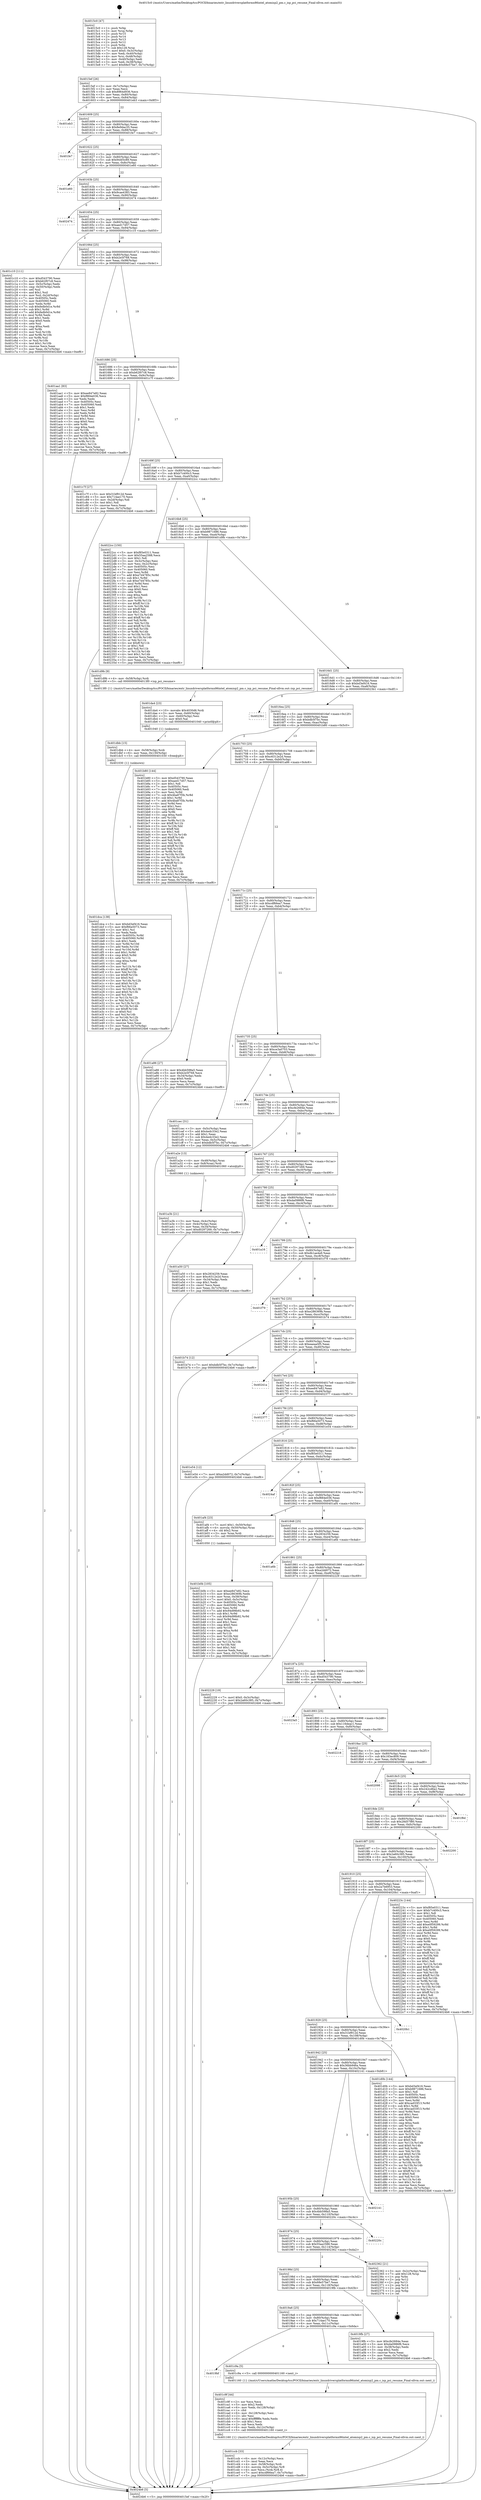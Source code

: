 digraph "0x4015c0" {
  label = "0x4015c0 (/mnt/c/Users/mathe/Desktop/tcc/POCII/binaries/extr_linuxdriversplatformx86intel_atomisp2_pm.c_isp_pci_resume_Final-ollvm.out::main(0))"
  labelloc = "t"
  node[shape=record]

  Entry [label="",width=0.3,height=0.3,shape=circle,fillcolor=black,style=filled]
  "0x4015ef" [label="{
     0x4015ef [26]\l
     | [instrs]\l
     &nbsp;&nbsp;0x4015ef \<+3\>: mov -0x7c(%rbp),%eax\l
     &nbsp;&nbsp;0x4015f2 \<+2\>: mov %eax,%ecx\l
     &nbsp;&nbsp;0x4015f4 \<+6\>: sub $0x8964d936,%ecx\l
     &nbsp;&nbsp;0x4015fa \<+3\>: mov %eax,-0x80(%rbp)\l
     &nbsp;&nbsp;0x4015fd \<+6\>: mov %ecx,-0x84(%rbp)\l
     &nbsp;&nbsp;0x401603 \<+6\>: je 0000000000401eb3 \<main+0x8f3\>\l
  }"]
  "0x401eb3" [label="{
     0x401eb3\l
  }", style=dashed]
  "0x401609" [label="{
     0x401609 [25]\l
     | [instrs]\l
     &nbsp;&nbsp;0x401609 \<+5\>: jmp 000000000040160e \<main+0x4e\>\l
     &nbsp;&nbsp;0x40160e \<+3\>: mov -0x80(%rbp),%eax\l
     &nbsp;&nbsp;0x401611 \<+5\>: sub $0x8e9dac35,%eax\l
     &nbsp;&nbsp;0x401616 \<+6\>: mov %eax,-0x88(%rbp)\l
     &nbsp;&nbsp;0x40161c \<+6\>: je 0000000000401fe7 \<main+0xa27\>\l
  }"]
  Exit [label="",width=0.3,height=0.3,shape=circle,fillcolor=black,style=filled,peripheries=2]
  "0x401fe7" [label="{
     0x401fe7\l
  }", style=dashed]
  "0x401622" [label="{
     0x401622 [25]\l
     | [instrs]\l
     &nbsp;&nbsp;0x401622 \<+5\>: jmp 0000000000401627 \<main+0x67\>\l
     &nbsp;&nbsp;0x401627 \<+3\>: mov -0x80(%rbp),%eax\l
     &nbsp;&nbsp;0x40162a \<+5\>: sub $0x944f3c89,%eax\l
     &nbsp;&nbsp;0x40162f \<+6\>: mov %eax,-0x8c(%rbp)\l
     &nbsp;&nbsp;0x401635 \<+6\>: je 0000000000401e60 \<main+0x8a0\>\l
  }"]
  "0x401dca" [label="{
     0x401dca [138]\l
     | [instrs]\l
     &nbsp;&nbsp;0x401dca \<+5\>: mov $0xbd3ef416,%eax\l
     &nbsp;&nbsp;0x401dcf \<+5\>: mov $0xf66a5073,%esi\l
     &nbsp;&nbsp;0x401dd4 \<+2\>: mov $0x1,%cl\l
     &nbsp;&nbsp;0x401dd6 \<+2\>: xor %edx,%edx\l
     &nbsp;&nbsp;0x401dd8 \<+8\>: mov 0x40505c,%r8d\l
     &nbsp;&nbsp;0x401de0 \<+8\>: mov 0x405060,%r9d\l
     &nbsp;&nbsp;0x401de8 \<+3\>: sub $0x1,%edx\l
     &nbsp;&nbsp;0x401deb \<+3\>: mov %r8d,%r10d\l
     &nbsp;&nbsp;0x401dee \<+3\>: add %edx,%r10d\l
     &nbsp;&nbsp;0x401df1 \<+4\>: imul %r10d,%r8d\l
     &nbsp;&nbsp;0x401df5 \<+4\>: and $0x1,%r8d\l
     &nbsp;&nbsp;0x401df9 \<+4\>: cmp $0x0,%r8d\l
     &nbsp;&nbsp;0x401dfd \<+4\>: sete %r11b\l
     &nbsp;&nbsp;0x401e01 \<+4\>: cmp $0xa,%r9d\l
     &nbsp;&nbsp;0x401e05 \<+3\>: setl %bl\l
     &nbsp;&nbsp;0x401e08 \<+3\>: mov %r11b,%r14b\l
     &nbsp;&nbsp;0x401e0b \<+4\>: xor $0xff,%r14b\l
     &nbsp;&nbsp;0x401e0f \<+3\>: mov %bl,%r15b\l
     &nbsp;&nbsp;0x401e12 \<+4\>: xor $0xff,%r15b\l
     &nbsp;&nbsp;0x401e16 \<+3\>: xor $0x0,%cl\l
     &nbsp;&nbsp;0x401e19 \<+3\>: mov %r14b,%r12b\l
     &nbsp;&nbsp;0x401e1c \<+4\>: and $0x0,%r12b\l
     &nbsp;&nbsp;0x401e20 \<+3\>: and %cl,%r11b\l
     &nbsp;&nbsp;0x401e23 \<+3\>: mov %r15b,%r13b\l
     &nbsp;&nbsp;0x401e26 \<+4\>: and $0x0,%r13b\l
     &nbsp;&nbsp;0x401e2a \<+2\>: and %cl,%bl\l
     &nbsp;&nbsp;0x401e2c \<+3\>: or %r11b,%r12b\l
     &nbsp;&nbsp;0x401e2f \<+3\>: or %bl,%r13b\l
     &nbsp;&nbsp;0x401e32 \<+3\>: xor %r13b,%r12b\l
     &nbsp;&nbsp;0x401e35 \<+3\>: or %r15b,%r14b\l
     &nbsp;&nbsp;0x401e38 \<+4\>: xor $0xff,%r14b\l
     &nbsp;&nbsp;0x401e3c \<+3\>: or $0x0,%cl\l
     &nbsp;&nbsp;0x401e3f \<+3\>: and %cl,%r14b\l
     &nbsp;&nbsp;0x401e42 \<+3\>: or %r14b,%r12b\l
     &nbsp;&nbsp;0x401e45 \<+4\>: test $0x1,%r12b\l
     &nbsp;&nbsp;0x401e49 \<+3\>: cmovne %esi,%eax\l
     &nbsp;&nbsp;0x401e4c \<+3\>: mov %eax,-0x7c(%rbp)\l
     &nbsp;&nbsp;0x401e4f \<+5\>: jmp 00000000004024b6 \<main+0xef6\>\l
  }"]
  "0x401e60" [label="{
     0x401e60\l
  }", style=dashed]
  "0x40163b" [label="{
     0x40163b [25]\l
     | [instrs]\l
     &nbsp;&nbsp;0x40163b \<+5\>: jmp 0000000000401640 \<main+0x80\>\l
     &nbsp;&nbsp;0x401640 \<+3\>: mov -0x80(%rbp),%eax\l
     &nbsp;&nbsp;0x401643 \<+5\>: sub $0x9cae4383,%eax\l
     &nbsp;&nbsp;0x401648 \<+6\>: mov %eax,-0x90(%rbp)\l
     &nbsp;&nbsp;0x40164e \<+6\>: je 0000000000402474 \<main+0xeb4\>\l
  }"]
  "0x401dbb" [label="{
     0x401dbb [15]\l
     | [instrs]\l
     &nbsp;&nbsp;0x401dbb \<+4\>: mov -0x58(%rbp),%rdi\l
     &nbsp;&nbsp;0x401dbf \<+6\>: mov %eax,-0x130(%rbp)\l
     &nbsp;&nbsp;0x401dc5 \<+5\>: call 0000000000401030 \<free@plt\>\l
     | [calls]\l
     &nbsp;&nbsp;0x401030 \{1\} (unknown)\l
  }"]
  "0x402474" [label="{
     0x402474\l
  }", style=dashed]
  "0x401654" [label="{
     0x401654 [25]\l
     | [instrs]\l
     &nbsp;&nbsp;0x401654 \<+5\>: jmp 0000000000401659 \<main+0x99\>\l
     &nbsp;&nbsp;0x401659 \<+3\>: mov -0x80(%rbp),%eax\l
     &nbsp;&nbsp;0x40165c \<+5\>: sub $0xaed17d57,%eax\l
     &nbsp;&nbsp;0x401661 \<+6\>: mov %eax,-0x94(%rbp)\l
     &nbsp;&nbsp;0x401667 \<+6\>: je 0000000000401c10 \<main+0x650\>\l
  }"]
  "0x401da4" [label="{
     0x401da4 [23]\l
     | [instrs]\l
     &nbsp;&nbsp;0x401da4 \<+10\>: movabs $0x4030d6,%rdi\l
     &nbsp;&nbsp;0x401dae \<+3\>: mov %eax,-0x60(%rbp)\l
     &nbsp;&nbsp;0x401db1 \<+3\>: mov -0x60(%rbp),%esi\l
     &nbsp;&nbsp;0x401db4 \<+2\>: mov $0x0,%al\l
     &nbsp;&nbsp;0x401db6 \<+5\>: call 0000000000401040 \<printf@plt\>\l
     | [calls]\l
     &nbsp;&nbsp;0x401040 \{1\} (unknown)\l
  }"]
  "0x401c10" [label="{
     0x401c10 [111]\l
     | [instrs]\l
     &nbsp;&nbsp;0x401c10 \<+5\>: mov $0xd543790,%eax\l
     &nbsp;&nbsp;0x401c15 \<+5\>: mov $0xb62f07c8,%ecx\l
     &nbsp;&nbsp;0x401c1a \<+3\>: mov -0x5c(%rbp),%edx\l
     &nbsp;&nbsp;0x401c1d \<+3\>: cmp -0x50(%rbp),%edx\l
     &nbsp;&nbsp;0x401c20 \<+4\>: setl %sil\l
     &nbsp;&nbsp;0x401c24 \<+4\>: and $0x1,%sil\l
     &nbsp;&nbsp;0x401c28 \<+4\>: mov %sil,-0x2d(%rbp)\l
     &nbsp;&nbsp;0x401c2c \<+7\>: mov 0x40505c,%edx\l
     &nbsp;&nbsp;0x401c33 \<+7\>: mov 0x405060,%edi\l
     &nbsp;&nbsp;0x401c3a \<+3\>: mov %edx,%r8d\l
     &nbsp;&nbsp;0x401c3d \<+7\>: sub $0xfedb0d1e,%r8d\l
     &nbsp;&nbsp;0x401c44 \<+4\>: sub $0x1,%r8d\l
     &nbsp;&nbsp;0x401c48 \<+7\>: add $0xfedb0d1e,%r8d\l
     &nbsp;&nbsp;0x401c4f \<+4\>: imul %r8d,%edx\l
     &nbsp;&nbsp;0x401c53 \<+3\>: and $0x1,%edx\l
     &nbsp;&nbsp;0x401c56 \<+3\>: cmp $0x0,%edx\l
     &nbsp;&nbsp;0x401c59 \<+4\>: sete %sil\l
     &nbsp;&nbsp;0x401c5d \<+3\>: cmp $0xa,%edi\l
     &nbsp;&nbsp;0x401c60 \<+4\>: setl %r9b\l
     &nbsp;&nbsp;0x401c64 \<+3\>: mov %sil,%r10b\l
     &nbsp;&nbsp;0x401c67 \<+3\>: and %r9b,%r10b\l
     &nbsp;&nbsp;0x401c6a \<+3\>: xor %r9b,%sil\l
     &nbsp;&nbsp;0x401c6d \<+3\>: or %sil,%r10b\l
     &nbsp;&nbsp;0x401c70 \<+4\>: test $0x1,%r10b\l
     &nbsp;&nbsp;0x401c74 \<+3\>: cmovne %ecx,%eax\l
     &nbsp;&nbsp;0x401c77 \<+3\>: mov %eax,-0x7c(%rbp)\l
     &nbsp;&nbsp;0x401c7a \<+5\>: jmp 00000000004024b6 \<main+0xef6\>\l
  }"]
  "0x40166d" [label="{
     0x40166d [25]\l
     | [instrs]\l
     &nbsp;&nbsp;0x40166d \<+5\>: jmp 0000000000401672 \<main+0xb2\>\l
     &nbsp;&nbsp;0x401672 \<+3\>: mov -0x80(%rbp),%eax\l
     &nbsp;&nbsp;0x401675 \<+5\>: sub $0xb2e5f768,%eax\l
     &nbsp;&nbsp;0x40167a \<+6\>: mov %eax,-0x98(%rbp)\l
     &nbsp;&nbsp;0x401680 \<+6\>: je 0000000000401aa1 \<main+0x4e1\>\l
  }"]
  "0x401ccb" [label="{
     0x401ccb [33]\l
     | [instrs]\l
     &nbsp;&nbsp;0x401ccb \<+6\>: mov -0x12c(%rbp),%ecx\l
     &nbsp;&nbsp;0x401cd1 \<+3\>: imul %eax,%ecx\l
     &nbsp;&nbsp;0x401cd4 \<+4\>: mov -0x58(%rbp),%rdi\l
     &nbsp;&nbsp;0x401cd8 \<+4\>: movslq -0x5c(%rbp),%r8\l
     &nbsp;&nbsp;0x401cdc \<+4\>: mov %ecx,(%rdi,%r8,4)\l
     &nbsp;&nbsp;0x401ce0 \<+7\>: movl $0xcdf66ea7,-0x7c(%rbp)\l
     &nbsp;&nbsp;0x401ce7 \<+5\>: jmp 00000000004024b6 \<main+0xef6\>\l
  }"]
  "0x401aa1" [label="{
     0x401aa1 [83]\l
     | [instrs]\l
     &nbsp;&nbsp;0x401aa1 \<+5\>: mov $0xee847e82,%eax\l
     &nbsp;&nbsp;0x401aa6 \<+5\>: mov $0xf884e036,%ecx\l
     &nbsp;&nbsp;0x401aab \<+2\>: xor %edx,%edx\l
     &nbsp;&nbsp;0x401aad \<+7\>: mov 0x40505c,%esi\l
     &nbsp;&nbsp;0x401ab4 \<+7\>: mov 0x405060,%edi\l
     &nbsp;&nbsp;0x401abb \<+3\>: sub $0x1,%edx\l
     &nbsp;&nbsp;0x401abe \<+3\>: mov %esi,%r8d\l
     &nbsp;&nbsp;0x401ac1 \<+3\>: add %edx,%r8d\l
     &nbsp;&nbsp;0x401ac4 \<+4\>: imul %r8d,%esi\l
     &nbsp;&nbsp;0x401ac8 \<+3\>: and $0x1,%esi\l
     &nbsp;&nbsp;0x401acb \<+3\>: cmp $0x0,%esi\l
     &nbsp;&nbsp;0x401ace \<+4\>: sete %r9b\l
     &nbsp;&nbsp;0x401ad2 \<+3\>: cmp $0xa,%edi\l
     &nbsp;&nbsp;0x401ad5 \<+4\>: setl %r10b\l
     &nbsp;&nbsp;0x401ad9 \<+3\>: mov %r9b,%r11b\l
     &nbsp;&nbsp;0x401adc \<+3\>: and %r10b,%r11b\l
     &nbsp;&nbsp;0x401adf \<+3\>: xor %r10b,%r9b\l
     &nbsp;&nbsp;0x401ae2 \<+3\>: or %r9b,%r11b\l
     &nbsp;&nbsp;0x401ae5 \<+4\>: test $0x1,%r11b\l
     &nbsp;&nbsp;0x401ae9 \<+3\>: cmovne %ecx,%eax\l
     &nbsp;&nbsp;0x401aec \<+3\>: mov %eax,-0x7c(%rbp)\l
     &nbsp;&nbsp;0x401aef \<+5\>: jmp 00000000004024b6 \<main+0xef6\>\l
  }"]
  "0x401686" [label="{
     0x401686 [25]\l
     | [instrs]\l
     &nbsp;&nbsp;0x401686 \<+5\>: jmp 000000000040168b \<main+0xcb\>\l
     &nbsp;&nbsp;0x40168b \<+3\>: mov -0x80(%rbp),%eax\l
     &nbsp;&nbsp;0x40168e \<+5\>: sub $0xb62f07c8,%eax\l
     &nbsp;&nbsp;0x401693 \<+6\>: mov %eax,-0x9c(%rbp)\l
     &nbsp;&nbsp;0x401699 \<+6\>: je 0000000000401c7f \<main+0x6bf\>\l
  }"]
  "0x401c9f" [label="{
     0x401c9f [44]\l
     | [instrs]\l
     &nbsp;&nbsp;0x401c9f \<+2\>: xor %ecx,%ecx\l
     &nbsp;&nbsp;0x401ca1 \<+5\>: mov $0x2,%edx\l
     &nbsp;&nbsp;0x401ca6 \<+6\>: mov %edx,-0x128(%rbp)\l
     &nbsp;&nbsp;0x401cac \<+1\>: cltd\l
     &nbsp;&nbsp;0x401cad \<+6\>: mov -0x128(%rbp),%esi\l
     &nbsp;&nbsp;0x401cb3 \<+2\>: idiv %esi\l
     &nbsp;&nbsp;0x401cb5 \<+6\>: imul $0xfffffffe,%edx,%edx\l
     &nbsp;&nbsp;0x401cbb \<+3\>: sub $0x1,%ecx\l
     &nbsp;&nbsp;0x401cbe \<+2\>: sub %ecx,%edx\l
     &nbsp;&nbsp;0x401cc0 \<+6\>: mov %edx,-0x12c(%rbp)\l
     &nbsp;&nbsp;0x401cc6 \<+5\>: call 0000000000401160 \<next_i\>\l
     | [calls]\l
     &nbsp;&nbsp;0x401160 \{1\} (/mnt/c/Users/mathe/Desktop/tcc/POCII/binaries/extr_linuxdriversplatformx86intel_atomisp2_pm.c_isp_pci_resume_Final-ollvm.out::next_i)\l
  }"]
  "0x401c7f" [label="{
     0x401c7f [27]\l
     | [instrs]\l
     &nbsp;&nbsp;0x401c7f \<+5\>: mov $0x31bf912d,%eax\l
     &nbsp;&nbsp;0x401c84 \<+5\>: mov $0x714ae170,%ecx\l
     &nbsp;&nbsp;0x401c89 \<+3\>: mov -0x2d(%rbp),%dl\l
     &nbsp;&nbsp;0x401c8c \<+3\>: test $0x1,%dl\l
     &nbsp;&nbsp;0x401c8f \<+3\>: cmovne %ecx,%eax\l
     &nbsp;&nbsp;0x401c92 \<+3\>: mov %eax,-0x7c(%rbp)\l
     &nbsp;&nbsp;0x401c95 \<+5\>: jmp 00000000004024b6 \<main+0xef6\>\l
  }"]
  "0x40169f" [label="{
     0x40169f [25]\l
     | [instrs]\l
     &nbsp;&nbsp;0x40169f \<+5\>: jmp 00000000004016a4 \<main+0xe4\>\l
     &nbsp;&nbsp;0x4016a4 \<+3\>: mov -0x80(%rbp),%eax\l
     &nbsp;&nbsp;0x4016a7 \<+5\>: sub $0xb7c400c3,%eax\l
     &nbsp;&nbsp;0x4016ac \<+6\>: mov %eax,-0xa0(%rbp)\l
     &nbsp;&nbsp;0x4016b2 \<+6\>: je 00000000004022cc \<main+0xd0c\>\l
  }"]
  "0x4019bf" [label="{
     0x4019bf\l
  }", style=dashed]
  "0x4022cc" [label="{
     0x4022cc [150]\l
     | [instrs]\l
     &nbsp;&nbsp;0x4022cc \<+5\>: mov $0xf85e0311,%eax\l
     &nbsp;&nbsp;0x4022d1 \<+5\>: mov $0x55aa2588,%ecx\l
     &nbsp;&nbsp;0x4022d6 \<+2\>: mov $0x1,%dl\l
     &nbsp;&nbsp;0x4022d8 \<+3\>: mov -0x3c(%rbp),%esi\l
     &nbsp;&nbsp;0x4022db \<+3\>: mov %esi,-0x2c(%rbp)\l
     &nbsp;&nbsp;0x4022de \<+7\>: mov 0x40505c,%esi\l
     &nbsp;&nbsp;0x4022e5 \<+7\>: mov 0x405060,%edi\l
     &nbsp;&nbsp;0x4022ec \<+3\>: mov %esi,%r8d\l
     &nbsp;&nbsp;0x4022ef \<+7\>: add $0xe7d4785c,%r8d\l
     &nbsp;&nbsp;0x4022f6 \<+4\>: sub $0x1,%r8d\l
     &nbsp;&nbsp;0x4022fa \<+7\>: sub $0xe7d4785c,%r8d\l
     &nbsp;&nbsp;0x402301 \<+4\>: imul %r8d,%esi\l
     &nbsp;&nbsp;0x402305 \<+3\>: and $0x1,%esi\l
     &nbsp;&nbsp;0x402308 \<+3\>: cmp $0x0,%esi\l
     &nbsp;&nbsp;0x40230b \<+4\>: sete %r9b\l
     &nbsp;&nbsp;0x40230f \<+3\>: cmp $0xa,%edi\l
     &nbsp;&nbsp;0x402312 \<+4\>: setl %r10b\l
     &nbsp;&nbsp;0x402316 \<+3\>: mov %r9b,%r11b\l
     &nbsp;&nbsp;0x402319 \<+4\>: xor $0xff,%r11b\l
     &nbsp;&nbsp;0x40231d \<+3\>: mov %r10b,%bl\l
     &nbsp;&nbsp;0x402320 \<+3\>: xor $0xff,%bl\l
     &nbsp;&nbsp;0x402323 \<+3\>: xor $0x1,%dl\l
     &nbsp;&nbsp;0x402326 \<+3\>: mov %r11b,%r14b\l
     &nbsp;&nbsp;0x402329 \<+4\>: and $0xff,%r14b\l
     &nbsp;&nbsp;0x40232d \<+3\>: and %dl,%r9b\l
     &nbsp;&nbsp;0x402330 \<+3\>: mov %bl,%r15b\l
     &nbsp;&nbsp;0x402333 \<+4\>: and $0xff,%r15b\l
     &nbsp;&nbsp;0x402337 \<+3\>: and %dl,%r10b\l
     &nbsp;&nbsp;0x40233a \<+3\>: or %r9b,%r14b\l
     &nbsp;&nbsp;0x40233d \<+3\>: or %r10b,%r15b\l
     &nbsp;&nbsp;0x402340 \<+3\>: xor %r15b,%r14b\l
     &nbsp;&nbsp;0x402343 \<+3\>: or %bl,%r11b\l
     &nbsp;&nbsp;0x402346 \<+4\>: xor $0xff,%r11b\l
     &nbsp;&nbsp;0x40234a \<+3\>: or $0x1,%dl\l
     &nbsp;&nbsp;0x40234d \<+3\>: and %dl,%r11b\l
     &nbsp;&nbsp;0x402350 \<+3\>: or %r11b,%r14b\l
     &nbsp;&nbsp;0x402353 \<+4\>: test $0x1,%r14b\l
     &nbsp;&nbsp;0x402357 \<+3\>: cmovne %ecx,%eax\l
     &nbsp;&nbsp;0x40235a \<+3\>: mov %eax,-0x7c(%rbp)\l
     &nbsp;&nbsp;0x40235d \<+5\>: jmp 00000000004024b6 \<main+0xef6\>\l
  }"]
  "0x4016b8" [label="{
     0x4016b8 [25]\l
     | [instrs]\l
     &nbsp;&nbsp;0x4016b8 \<+5\>: jmp 00000000004016bd \<main+0xfd\>\l
     &nbsp;&nbsp;0x4016bd \<+3\>: mov -0x80(%rbp),%eax\l
     &nbsp;&nbsp;0x4016c0 \<+5\>: sub $0xb9871686,%eax\l
     &nbsp;&nbsp;0x4016c5 \<+6\>: mov %eax,-0xa4(%rbp)\l
     &nbsp;&nbsp;0x4016cb \<+6\>: je 0000000000401d9b \<main+0x7db\>\l
  }"]
  "0x401c9a" [label="{
     0x401c9a [5]\l
     | [instrs]\l
     &nbsp;&nbsp;0x401c9a \<+5\>: call 0000000000401160 \<next_i\>\l
     | [calls]\l
     &nbsp;&nbsp;0x401160 \{1\} (/mnt/c/Users/mathe/Desktop/tcc/POCII/binaries/extr_linuxdriversplatformx86intel_atomisp2_pm.c_isp_pci_resume_Final-ollvm.out::next_i)\l
  }"]
  "0x401d9b" [label="{
     0x401d9b [9]\l
     | [instrs]\l
     &nbsp;&nbsp;0x401d9b \<+4\>: mov -0x58(%rbp),%rdi\l
     &nbsp;&nbsp;0x401d9f \<+5\>: call 00000000004013f0 \<isp_pci_resume\>\l
     | [calls]\l
     &nbsp;&nbsp;0x4013f0 \{1\} (/mnt/c/Users/mathe/Desktop/tcc/POCII/binaries/extr_linuxdriversplatformx86intel_atomisp2_pm.c_isp_pci_resume_Final-ollvm.out::isp_pci_resume)\l
  }"]
  "0x4016d1" [label="{
     0x4016d1 [25]\l
     | [instrs]\l
     &nbsp;&nbsp;0x4016d1 \<+5\>: jmp 00000000004016d6 \<main+0x116\>\l
     &nbsp;&nbsp;0x4016d6 \<+3\>: mov -0x80(%rbp),%eax\l
     &nbsp;&nbsp;0x4016d9 \<+5\>: sub $0xbd3ef416,%eax\l
     &nbsp;&nbsp;0x4016de \<+6\>: mov %eax,-0xa8(%rbp)\l
     &nbsp;&nbsp;0x4016e4 \<+6\>: je 00000000004023b1 \<main+0xdf1\>\l
  }"]
  "0x401b0b" [label="{
     0x401b0b [105]\l
     | [instrs]\l
     &nbsp;&nbsp;0x401b0b \<+5\>: mov $0xee847e82,%ecx\l
     &nbsp;&nbsp;0x401b10 \<+5\>: mov $0xe286369b,%edx\l
     &nbsp;&nbsp;0x401b15 \<+4\>: mov %rax,-0x58(%rbp)\l
     &nbsp;&nbsp;0x401b19 \<+7\>: movl $0x0,-0x5c(%rbp)\l
     &nbsp;&nbsp;0x401b20 \<+7\>: mov 0x40505c,%esi\l
     &nbsp;&nbsp;0x401b27 \<+8\>: mov 0x405060,%r8d\l
     &nbsp;&nbsp;0x401b2f \<+3\>: mov %esi,%r9d\l
     &nbsp;&nbsp;0x401b32 \<+7\>: add $0x94d98b92,%r9d\l
     &nbsp;&nbsp;0x401b39 \<+4\>: sub $0x1,%r9d\l
     &nbsp;&nbsp;0x401b3d \<+7\>: sub $0x94d98b92,%r9d\l
     &nbsp;&nbsp;0x401b44 \<+4\>: imul %r9d,%esi\l
     &nbsp;&nbsp;0x401b48 \<+3\>: and $0x1,%esi\l
     &nbsp;&nbsp;0x401b4b \<+3\>: cmp $0x0,%esi\l
     &nbsp;&nbsp;0x401b4e \<+4\>: sete %r10b\l
     &nbsp;&nbsp;0x401b52 \<+4\>: cmp $0xa,%r8d\l
     &nbsp;&nbsp;0x401b56 \<+4\>: setl %r11b\l
     &nbsp;&nbsp;0x401b5a \<+3\>: mov %r10b,%bl\l
     &nbsp;&nbsp;0x401b5d \<+3\>: and %r11b,%bl\l
     &nbsp;&nbsp;0x401b60 \<+3\>: xor %r11b,%r10b\l
     &nbsp;&nbsp;0x401b63 \<+3\>: or %r10b,%bl\l
     &nbsp;&nbsp;0x401b66 \<+3\>: test $0x1,%bl\l
     &nbsp;&nbsp;0x401b69 \<+3\>: cmovne %edx,%ecx\l
     &nbsp;&nbsp;0x401b6c \<+3\>: mov %ecx,-0x7c(%rbp)\l
     &nbsp;&nbsp;0x401b6f \<+5\>: jmp 00000000004024b6 \<main+0xef6\>\l
  }"]
  "0x4023b1" [label="{
     0x4023b1\l
  }", style=dashed]
  "0x4016ea" [label="{
     0x4016ea [25]\l
     | [instrs]\l
     &nbsp;&nbsp;0x4016ea \<+5\>: jmp 00000000004016ef \<main+0x12f\>\l
     &nbsp;&nbsp;0x4016ef \<+3\>: mov -0x80(%rbp),%eax\l
     &nbsp;&nbsp;0x4016f2 \<+5\>: sub $0xbdb5f7bc,%eax\l
     &nbsp;&nbsp;0x4016f7 \<+6\>: mov %eax,-0xac(%rbp)\l
     &nbsp;&nbsp;0x4016fd \<+6\>: je 0000000000401b80 \<main+0x5c0\>\l
  }"]
  "0x401a3b" [label="{
     0x401a3b [21]\l
     | [instrs]\l
     &nbsp;&nbsp;0x401a3b \<+3\>: mov %eax,-0x4c(%rbp)\l
     &nbsp;&nbsp;0x401a3e \<+3\>: mov -0x4c(%rbp),%eax\l
     &nbsp;&nbsp;0x401a41 \<+3\>: mov %eax,-0x34(%rbp)\l
     &nbsp;&nbsp;0x401a44 \<+7\>: movl $0xd0297269,-0x7c(%rbp)\l
     &nbsp;&nbsp;0x401a4b \<+5\>: jmp 00000000004024b6 \<main+0xef6\>\l
  }"]
  "0x401b80" [label="{
     0x401b80 [144]\l
     | [instrs]\l
     &nbsp;&nbsp;0x401b80 \<+5\>: mov $0xd543790,%eax\l
     &nbsp;&nbsp;0x401b85 \<+5\>: mov $0xaed17d57,%ecx\l
     &nbsp;&nbsp;0x401b8a \<+2\>: mov $0x1,%dl\l
     &nbsp;&nbsp;0x401b8c \<+7\>: mov 0x40505c,%esi\l
     &nbsp;&nbsp;0x401b93 \<+7\>: mov 0x405060,%edi\l
     &nbsp;&nbsp;0x401b9a \<+3\>: mov %esi,%r8d\l
     &nbsp;&nbsp;0x401b9d \<+7\>: sub $0x4ba87f3b,%r8d\l
     &nbsp;&nbsp;0x401ba4 \<+4\>: sub $0x1,%r8d\l
     &nbsp;&nbsp;0x401ba8 \<+7\>: add $0x4ba87f3b,%r8d\l
     &nbsp;&nbsp;0x401baf \<+4\>: imul %r8d,%esi\l
     &nbsp;&nbsp;0x401bb3 \<+3\>: and $0x1,%esi\l
     &nbsp;&nbsp;0x401bb6 \<+3\>: cmp $0x0,%esi\l
     &nbsp;&nbsp;0x401bb9 \<+4\>: sete %r9b\l
     &nbsp;&nbsp;0x401bbd \<+3\>: cmp $0xa,%edi\l
     &nbsp;&nbsp;0x401bc0 \<+4\>: setl %r10b\l
     &nbsp;&nbsp;0x401bc4 \<+3\>: mov %r9b,%r11b\l
     &nbsp;&nbsp;0x401bc7 \<+4\>: xor $0xff,%r11b\l
     &nbsp;&nbsp;0x401bcb \<+3\>: mov %r10b,%bl\l
     &nbsp;&nbsp;0x401bce \<+3\>: xor $0xff,%bl\l
     &nbsp;&nbsp;0x401bd1 \<+3\>: xor $0x1,%dl\l
     &nbsp;&nbsp;0x401bd4 \<+3\>: mov %r11b,%r14b\l
     &nbsp;&nbsp;0x401bd7 \<+4\>: and $0xff,%r14b\l
     &nbsp;&nbsp;0x401bdb \<+3\>: and %dl,%r9b\l
     &nbsp;&nbsp;0x401bde \<+3\>: mov %bl,%r15b\l
     &nbsp;&nbsp;0x401be1 \<+4\>: and $0xff,%r15b\l
     &nbsp;&nbsp;0x401be5 \<+3\>: and %dl,%r10b\l
     &nbsp;&nbsp;0x401be8 \<+3\>: or %r9b,%r14b\l
     &nbsp;&nbsp;0x401beb \<+3\>: or %r10b,%r15b\l
     &nbsp;&nbsp;0x401bee \<+3\>: xor %r15b,%r14b\l
     &nbsp;&nbsp;0x401bf1 \<+3\>: or %bl,%r11b\l
     &nbsp;&nbsp;0x401bf4 \<+4\>: xor $0xff,%r11b\l
     &nbsp;&nbsp;0x401bf8 \<+3\>: or $0x1,%dl\l
     &nbsp;&nbsp;0x401bfb \<+3\>: and %dl,%r11b\l
     &nbsp;&nbsp;0x401bfe \<+3\>: or %r11b,%r14b\l
     &nbsp;&nbsp;0x401c01 \<+4\>: test $0x1,%r14b\l
     &nbsp;&nbsp;0x401c05 \<+3\>: cmovne %ecx,%eax\l
     &nbsp;&nbsp;0x401c08 \<+3\>: mov %eax,-0x7c(%rbp)\l
     &nbsp;&nbsp;0x401c0b \<+5\>: jmp 00000000004024b6 \<main+0xef6\>\l
  }"]
  "0x401703" [label="{
     0x401703 [25]\l
     | [instrs]\l
     &nbsp;&nbsp;0x401703 \<+5\>: jmp 0000000000401708 \<main+0x148\>\l
     &nbsp;&nbsp;0x401708 \<+3\>: mov -0x80(%rbp),%eax\l
     &nbsp;&nbsp;0x40170b \<+5\>: sub $0xc6312e2d,%eax\l
     &nbsp;&nbsp;0x401710 \<+6\>: mov %eax,-0xb0(%rbp)\l
     &nbsp;&nbsp;0x401716 \<+6\>: je 0000000000401a86 \<main+0x4c6\>\l
  }"]
  "0x4015c0" [label="{
     0x4015c0 [47]\l
     | [instrs]\l
     &nbsp;&nbsp;0x4015c0 \<+1\>: push %rbp\l
     &nbsp;&nbsp;0x4015c1 \<+3\>: mov %rsp,%rbp\l
     &nbsp;&nbsp;0x4015c4 \<+2\>: push %r15\l
     &nbsp;&nbsp;0x4015c6 \<+2\>: push %r14\l
     &nbsp;&nbsp;0x4015c8 \<+2\>: push %r13\l
     &nbsp;&nbsp;0x4015ca \<+2\>: push %r12\l
     &nbsp;&nbsp;0x4015cc \<+1\>: push %rbx\l
     &nbsp;&nbsp;0x4015cd \<+7\>: sub $0x128,%rsp\l
     &nbsp;&nbsp;0x4015d4 \<+7\>: movl $0x0,-0x3c(%rbp)\l
     &nbsp;&nbsp;0x4015db \<+3\>: mov %edi,-0x40(%rbp)\l
     &nbsp;&nbsp;0x4015de \<+4\>: mov %rsi,-0x48(%rbp)\l
     &nbsp;&nbsp;0x4015e2 \<+3\>: mov -0x40(%rbp),%edi\l
     &nbsp;&nbsp;0x4015e5 \<+3\>: mov %edi,-0x38(%rbp)\l
     &nbsp;&nbsp;0x4015e8 \<+7\>: movl $0x68e57be7,-0x7c(%rbp)\l
  }"]
  "0x401a86" [label="{
     0x401a86 [27]\l
     | [instrs]\l
     &nbsp;&nbsp;0x401a86 \<+5\>: mov $0x4bb598a5,%eax\l
     &nbsp;&nbsp;0x401a8b \<+5\>: mov $0xb2e5f768,%ecx\l
     &nbsp;&nbsp;0x401a90 \<+3\>: mov -0x34(%rbp),%edx\l
     &nbsp;&nbsp;0x401a93 \<+3\>: cmp $0x0,%edx\l
     &nbsp;&nbsp;0x401a96 \<+3\>: cmove %ecx,%eax\l
     &nbsp;&nbsp;0x401a99 \<+3\>: mov %eax,-0x7c(%rbp)\l
     &nbsp;&nbsp;0x401a9c \<+5\>: jmp 00000000004024b6 \<main+0xef6\>\l
  }"]
  "0x40171c" [label="{
     0x40171c [25]\l
     | [instrs]\l
     &nbsp;&nbsp;0x40171c \<+5\>: jmp 0000000000401721 \<main+0x161\>\l
     &nbsp;&nbsp;0x401721 \<+3\>: mov -0x80(%rbp),%eax\l
     &nbsp;&nbsp;0x401724 \<+5\>: sub $0xcdf66ea7,%eax\l
     &nbsp;&nbsp;0x401729 \<+6\>: mov %eax,-0xb4(%rbp)\l
     &nbsp;&nbsp;0x40172f \<+6\>: je 0000000000401cec \<main+0x72c\>\l
  }"]
  "0x4024b6" [label="{
     0x4024b6 [5]\l
     | [instrs]\l
     &nbsp;&nbsp;0x4024b6 \<+5\>: jmp 00000000004015ef \<main+0x2f\>\l
  }"]
  "0x401cec" [label="{
     0x401cec [31]\l
     | [instrs]\l
     &nbsp;&nbsp;0x401cec \<+3\>: mov -0x5c(%rbp),%eax\l
     &nbsp;&nbsp;0x401cef \<+5\>: add $0x4edc33e2,%eax\l
     &nbsp;&nbsp;0x401cf4 \<+3\>: add $0x1,%eax\l
     &nbsp;&nbsp;0x401cf7 \<+5\>: sub $0x4edc33e2,%eax\l
     &nbsp;&nbsp;0x401cfc \<+3\>: mov %eax,-0x5c(%rbp)\l
     &nbsp;&nbsp;0x401cff \<+7\>: movl $0xbdb5f7bc,-0x7c(%rbp)\l
     &nbsp;&nbsp;0x401d06 \<+5\>: jmp 00000000004024b6 \<main+0xef6\>\l
  }"]
  "0x401735" [label="{
     0x401735 [25]\l
     | [instrs]\l
     &nbsp;&nbsp;0x401735 \<+5\>: jmp 000000000040173a \<main+0x17a\>\l
     &nbsp;&nbsp;0x40173a \<+3\>: mov -0x80(%rbp),%eax\l
     &nbsp;&nbsp;0x40173d \<+5\>: sub $0xce3a0703,%eax\l
     &nbsp;&nbsp;0x401742 \<+6\>: mov %eax,-0xb8(%rbp)\l
     &nbsp;&nbsp;0x401748 \<+6\>: je 0000000000401f94 \<main+0x9d4\>\l
  }"]
  "0x4019a6" [label="{
     0x4019a6 [25]\l
     | [instrs]\l
     &nbsp;&nbsp;0x4019a6 \<+5\>: jmp 00000000004019ab \<main+0x3eb\>\l
     &nbsp;&nbsp;0x4019ab \<+3\>: mov -0x80(%rbp),%eax\l
     &nbsp;&nbsp;0x4019ae \<+5\>: sub $0x714ae170,%eax\l
     &nbsp;&nbsp;0x4019b3 \<+6\>: mov %eax,-0x11c(%rbp)\l
     &nbsp;&nbsp;0x4019b9 \<+6\>: je 0000000000401c9a \<main+0x6da\>\l
  }"]
  "0x401f94" [label="{
     0x401f94\l
  }", style=dashed]
  "0x40174e" [label="{
     0x40174e [25]\l
     | [instrs]\l
     &nbsp;&nbsp;0x40174e \<+5\>: jmp 0000000000401753 \<main+0x193\>\l
     &nbsp;&nbsp;0x401753 \<+3\>: mov -0x80(%rbp),%eax\l
     &nbsp;&nbsp;0x401756 \<+5\>: sub $0xcfe2684e,%eax\l
     &nbsp;&nbsp;0x40175b \<+6\>: mov %eax,-0xbc(%rbp)\l
     &nbsp;&nbsp;0x401761 \<+6\>: je 0000000000401a2e \<main+0x46e\>\l
  }"]
  "0x4019fb" [label="{
     0x4019fb [27]\l
     | [instrs]\l
     &nbsp;&nbsp;0x4019fb \<+5\>: mov $0xcfe2684e,%eax\l
     &nbsp;&nbsp;0x401a00 \<+5\>: mov $0xda0986f6,%ecx\l
     &nbsp;&nbsp;0x401a05 \<+3\>: mov -0x38(%rbp),%edx\l
     &nbsp;&nbsp;0x401a08 \<+3\>: cmp $0x2,%edx\l
     &nbsp;&nbsp;0x401a0b \<+3\>: cmovne %ecx,%eax\l
     &nbsp;&nbsp;0x401a0e \<+3\>: mov %eax,-0x7c(%rbp)\l
     &nbsp;&nbsp;0x401a11 \<+5\>: jmp 00000000004024b6 \<main+0xef6\>\l
  }"]
  "0x401a2e" [label="{
     0x401a2e [13]\l
     | [instrs]\l
     &nbsp;&nbsp;0x401a2e \<+4\>: mov -0x48(%rbp),%rax\l
     &nbsp;&nbsp;0x401a32 \<+4\>: mov 0x8(%rax),%rdi\l
     &nbsp;&nbsp;0x401a36 \<+5\>: call 0000000000401060 \<atoi@plt\>\l
     | [calls]\l
     &nbsp;&nbsp;0x401060 \{1\} (unknown)\l
  }"]
  "0x401767" [label="{
     0x401767 [25]\l
     | [instrs]\l
     &nbsp;&nbsp;0x401767 \<+5\>: jmp 000000000040176c \<main+0x1ac\>\l
     &nbsp;&nbsp;0x40176c \<+3\>: mov -0x80(%rbp),%eax\l
     &nbsp;&nbsp;0x40176f \<+5\>: sub $0xd0297269,%eax\l
     &nbsp;&nbsp;0x401774 \<+6\>: mov %eax,-0xc0(%rbp)\l
     &nbsp;&nbsp;0x40177a \<+6\>: je 0000000000401a50 \<main+0x490\>\l
  }"]
  "0x40198d" [label="{
     0x40198d [25]\l
     | [instrs]\l
     &nbsp;&nbsp;0x40198d \<+5\>: jmp 0000000000401992 \<main+0x3d2\>\l
     &nbsp;&nbsp;0x401992 \<+3\>: mov -0x80(%rbp),%eax\l
     &nbsp;&nbsp;0x401995 \<+5\>: sub $0x68e57be7,%eax\l
     &nbsp;&nbsp;0x40199a \<+6\>: mov %eax,-0x118(%rbp)\l
     &nbsp;&nbsp;0x4019a0 \<+6\>: je 00000000004019fb \<main+0x43b\>\l
  }"]
  "0x401a50" [label="{
     0x401a50 [27]\l
     | [instrs]\l
     &nbsp;&nbsp;0x401a50 \<+5\>: mov $0x2834259,%eax\l
     &nbsp;&nbsp;0x401a55 \<+5\>: mov $0xc6312e2d,%ecx\l
     &nbsp;&nbsp;0x401a5a \<+3\>: mov -0x34(%rbp),%edx\l
     &nbsp;&nbsp;0x401a5d \<+3\>: cmp $0x1,%edx\l
     &nbsp;&nbsp;0x401a60 \<+3\>: cmovl %ecx,%eax\l
     &nbsp;&nbsp;0x401a63 \<+3\>: mov %eax,-0x7c(%rbp)\l
     &nbsp;&nbsp;0x401a66 \<+5\>: jmp 00000000004024b6 \<main+0xef6\>\l
  }"]
  "0x401780" [label="{
     0x401780 [25]\l
     | [instrs]\l
     &nbsp;&nbsp;0x401780 \<+5\>: jmp 0000000000401785 \<main+0x1c5\>\l
     &nbsp;&nbsp;0x401785 \<+3\>: mov -0x80(%rbp),%eax\l
     &nbsp;&nbsp;0x401788 \<+5\>: sub $0xda0986f6,%eax\l
     &nbsp;&nbsp;0x40178d \<+6\>: mov %eax,-0xc4(%rbp)\l
     &nbsp;&nbsp;0x401793 \<+6\>: je 0000000000401a16 \<main+0x456\>\l
  }"]
  "0x402362" [label="{
     0x402362 [21]\l
     | [instrs]\l
     &nbsp;&nbsp;0x402362 \<+3\>: mov -0x2c(%rbp),%eax\l
     &nbsp;&nbsp;0x402365 \<+7\>: add $0x128,%rsp\l
     &nbsp;&nbsp;0x40236c \<+1\>: pop %rbx\l
     &nbsp;&nbsp;0x40236d \<+2\>: pop %r12\l
     &nbsp;&nbsp;0x40236f \<+2\>: pop %r13\l
     &nbsp;&nbsp;0x402371 \<+2\>: pop %r14\l
     &nbsp;&nbsp;0x402373 \<+2\>: pop %r15\l
     &nbsp;&nbsp;0x402375 \<+1\>: pop %rbp\l
     &nbsp;&nbsp;0x402376 \<+1\>: ret\l
  }"]
  "0x401a16" [label="{
     0x401a16\l
  }", style=dashed]
  "0x401799" [label="{
     0x401799 [25]\l
     | [instrs]\l
     &nbsp;&nbsp;0x401799 \<+5\>: jmp 000000000040179e \<main+0x1de\>\l
     &nbsp;&nbsp;0x40179e \<+3\>: mov -0x80(%rbp),%eax\l
     &nbsp;&nbsp;0x4017a1 \<+5\>: sub $0xdb1ae4a9,%eax\l
     &nbsp;&nbsp;0x4017a6 \<+6\>: mov %eax,-0xc8(%rbp)\l
     &nbsp;&nbsp;0x4017ac \<+6\>: je 0000000000401f79 \<main+0x9b9\>\l
  }"]
  "0x401974" [label="{
     0x401974 [25]\l
     | [instrs]\l
     &nbsp;&nbsp;0x401974 \<+5\>: jmp 0000000000401979 \<main+0x3b9\>\l
     &nbsp;&nbsp;0x401979 \<+3\>: mov -0x80(%rbp),%eax\l
     &nbsp;&nbsp;0x40197c \<+5\>: sub $0x55aa2588,%eax\l
     &nbsp;&nbsp;0x401981 \<+6\>: mov %eax,-0x114(%rbp)\l
     &nbsp;&nbsp;0x401987 \<+6\>: je 0000000000402362 \<main+0xda2\>\l
  }"]
  "0x401f79" [label="{
     0x401f79\l
  }", style=dashed]
  "0x4017b2" [label="{
     0x4017b2 [25]\l
     | [instrs]\l
     &nbsp;&nbsp;0x4017b2 \<+5\>: jmp 00000000004017b7 \<main+0x1f7\>\l
     &nbsp;&nbsp;0x4017b7 \<+3\>: mov -0x80(%rbp),%eax\l
     &nbsp;&nbsp;0x4017ba \<+5\>: sub $0xe286369b,%eax\l
     &nbsp;&nbsp;0x4017bf \<+6\>: mov %eax,-0xcc(%rbp)\l
     &nbsp;&nbsp;0x4017c5 \<+6\>: je 0000000000401b74 \<main+0x5b4\>\l
  }"]
  "0x40220c" [label="{
     0x40220c\l
  }", style=dashed]
  "0x401b74" [label="{
     0x401b74 [12]\l
     | [instrs]\l
     &nbsp;&nbsp;0x401b74 \<+7\>: movl $0xbdb5f7bc,-0x7c(%rbp)\l
     &nbsp;&nbsp;0x401b7b \<+5\>: jmp 00000000004024b6 \<main+0xef6\>\l
  }"]
  "0x4017cb" [label="{
     0x4017cb [25]\l
     | [instrs]\l
     &nbsp;&nbsp;0x4017cb \<+5\>: jmp 00000000004017d0 \<main+0x210\>\l
     &nbsp;&nbsp;0x4017d0 \<+3\>: mov -0x80(%rbp),%eax\l
     &nbsp;&nbsp;0x4017d3 \<+5\>: sub $0xeaeaa5f5,%eax\l
     &nbsp;&nbsp;0x4017d8 \<+6\>: mov %eax,-0xd0(%rbp)\l
     &nbsp;&nbsp;0x4017de \<+6\>: je 000000000040241a \<main+0xe5a\>\l
  }"]
  "0x40195b" [label="{
     0x40195b [25]\l
     | [instrs]\l
     &nbsp;&nbsp;0x40195b \<+5\>: jmp 0000000000401960 \<main+0x3a0\>\l
     &nbsp;&nbsp;0x401960 \<+3\>: mov -0x80(%rbp),%eax\l
     &nbsp;&nbsp;0x401963 \<+5\>: sub $0x4bb598a5,%eax\l
     &nbsp;&nbsp;0x401968 \<+6\>: mov %eax,-0x110(%rbp)\l
     &nbsp;&nbsp;0x40196e \<+6\>: je 000000000040220c \<main+0xc4c\>\l
  }"]
  "0x40241a" [label="{
     0x40241a\l
  }", style=dashed]
  "0x4017e4" [label="{
     0x4017e4 [25]\l
     | [instrs]\l
     &nbsp;&nbsp;0x4017e4 \<+5\>: jmp 00000000004017e9 \<main+0x229\>\l
     &nbsp;&nbsp;0x4017e9 \<+3\>: mov -0x80(%rbp),%eax\l
     &nbsp;&nbsp;0x4017ec \<+5\>: sub $0xee847e82,%eax\l
     &nbsp;&nbsp;0x4017f1 \<+6\>: mov %eax,-0xd4(%rbp)\l
     &nbsp;&nbsp;0x4017f7 \<+6\>: je 0000000000402377 \<main+0xdb7\>\l
  }"]
  "0x402141" [label="{
     0x402141\l
  }", style=dashed]
  "0x402377" [label="{
     0x402377\l
  }", style=dashed]
  "0x4017fd" [label="{
     0x4017fd [25]\l
     | [instrs]\l
     &nbsp;&nbsp;0x4017fd \<+5\>: jmp 0000000000401802 \<main+0x242\>\l
     &nbsp;&nbsp;0x401802 \<+3\>: mov -0x80(%rbp),%eax\l
     &nbsp;&nbsp;0x401805 \<+5\>: sub $0xf66a5073,%eax\l
     &nbsp;&nbsp;0x40180a \<+6\>: mov %eax,-0xd8(%rbp)\l
     &nbsp;&nbsp;0x401810 \<+6\>: je 0000000000401e54 \<main+0x894\>\l
  }"]
  "0x401942" [label="{
     0x401942 [25]\l
     | [instrs]\l
     &nbsp;&nbsp;0x401942 \<+5\>: jmp 0000000000401947 \<main+0x387\>\l
     &nbsp;&nbsp;0x401947 \<+3\>: mov -0x80(%rbp),%eax\l
     &nbsp;&nbsp;0x40194a \<+5\>: sub $0x36bb946a,%eax\l
     &nbsp;&nbsp;0x40194f \<+6\>: mov %eax,-0x10c(%rbp)\l
     &nbsp;&nbsp;0x401955 \<+6\>: je 0000000000402141 \<main+0xb81\>\l
  }"]
  "0x401e54" [label="{
     0x401e54 [12]\l
     | [instrs]\l
     &nbsp;&nbsp;0x401e54 \<+7\>: movl $0xa2dd072,-0x7c(%rbp)\l
     &nbsp;&nbsp;0x401e5b \<+5\>: jmp 00000000004024b6 \<main+0xef6\>\l
  }"]
  "0x401816" [label="{
     0x401816 [25]\l
     | [instrs]\l
     &nbsp;&nbsp;0x401816 \<+5\>: jmp 000000000040181b \<main+0x25b\>\l
     &nbsp;&nbsp;0x40181b \<+3\>: mov -0x80(%rbp),%eax\l
     &nbsp;&nbsp;0x40181e \<+5\>: sub $0xf85e0311,%eax\l
     &nbsp;&nbsp;0x401823 \<+6\>: mov %eax,-0xdc(%rbp)\l
     &nbsp;&nbsp;0x401829 \<+6\>: je 00000000004024af \<main+0xeef\>\l
  }"]
  "0x401d0b" [label="{
     0x401d0b [144]\l
     | [instrs]\l
     &nbsp;&nbsp;0x401d0b \<+5\>: mov $0xbd3ef416,%eax\l
     &nbsp;&nbsp;0x401d10 \<+5\>: mov $0xb9871686,%ecx\l
     &nbsp;&nbsp;0x401d15 \<+2\>: mov $0x1,%dl\l
     &nbsp;&nbsp;0x401d17 \<+7\>: mov 0x40505c,%esi\l
     &nbsp;&nbsp;0x401d1e \<+7\>: mov 0x405060,%edi\l
     &nbsp;&nbsp;0x401d25 \<+3\>: mov %esi,%r8d\l
     &nbsp;&nbsp;0x401d28 \<+7\>: add $0xcad33f13,%r8d\l
     &nbsp;&nbsp;0x401d2f \<+4\>: sub $0x1,%r8d\l
     &nbsp;&nbsp;0x401d33 \<+7\>: sub $0xcad33f13,%r8d\l
     &nbsp;&nbsp;0x401d3a \<+4\>: imul %r8d,%esi\l
     &nbsp;&nbsp;0x401d3e \<+3\>: and $0x1,%esi\l
     &nbsp;&nbsp;0x401d41 \<+3\>: cmp $0x0,%esi\l
     &nbsp;&nbsp;0x401d44 \<+4\>: sete %r9b\l
     &nbsp;&nbsp;0x401d48 \<+3\>: cmp $0xa,%edi\l
     &nbsp;&nbsp;0x401d4b \<+4\>: setl %r10b\l
     &nbsp;&nbsp;0x401d4f \<+3\>: mov %r9b,%r11b\l
     &nbsp;&nbsp;0x401d52 \<+4\>: xor $0xff,%r11b\l
     &nbsp;&nbsp;0x401d56 \<+3\>: mov %r10b,%bl\l
     &nbsp;&nbsp;0x401d59 \<+3\>: xor $0xff,%bl\l
     &nbsp;&nbsp;0x401d5c \<+3\>: xor $0x0,%dl\l
     &nbsp;&nbsp;0x401d5f \<+3\>: mov %r11b,%r14b\l
     &nbsp;&nbsp;0x401d62 \<+4\>: and $0x0,%r14b\l
     &nbsp;&nbsp;0x401d66 \<+3\>: and %dl,%r9b\l
     &nbsp;&nbsp;0x401d69 \<+3\>: mov %bl,%r15b\l
     &nbsp;&nbsp;0x401d6c \<+4\>: and $0x0,%r15b\l
     &nbsp;&nbsp;0x401d70 \<+3\>: and %dl,%r10b\l
     &nbsp;&nbsp;0x401d73 \<+3\>: or %r9b,%r14b\l
     &nbsp;&nbsp;0x401d76 \<+3\>: or %r10b,%r15b\l
     &nbsp;&nbsp;0x401d79 \<+3\>: xor %r15b,%r14b\l
     &nbsp;&nbsp;0x401d7c \<+3\>: or %bl,%r11b\l
     &nbsp;&nbsp;0x401d7f \<+4\>: xor $0xff,%r11b\l
     &nbsp;&nbsp;0x401d83 \<+3\>: or $0x0,%dl\l
     &nbsp;&nbsp;0x401d86 \<+3\>: and %dl,%r11b\l
     &nbsp;&nbsp;0x401d89 \<+3\>: or %r11b,%r14b\l
     &nbsp;&nbsp;0x401d8c \<+4\>: test $0x1,%r14b\l
     &nbsp;&nbsp;0x401d90 \<+3\>: cmovne %ecx,%eax\l
     &nbsp;&nbsp;0x401d93 \<+3\>: mov %eax,-0x7c(%rbp)\l
     &nbsp;&nbsp;0x401d96 \<+5\>: jmp 00000000004024b6 \<main+0xef6\>\l
  }"]
  "0x4024af" [label="{
     0x4024af\l
  }", style=dashed]
  "0x40182f" [label="{
     0x40182f [25]\l
     | [instrs]\l
     &nbsp;&nbsp;0x40182f \<+5\>: jmp 0000000000401834 \<main+0x274\>\l
     &nbsp;&nbsp;0x401834 \<+3\>: mov -0x80(%rbp),%eax\l
     &nbsp;&nbsp;0x401837 \<+5\>: sub $0xf884e036,%eax\l
     &nbsp;&nbsp;0x40183c \<+6\>: mov %eax,-0xe0(%rbp)\l
     &nbsp;&nbsp;0x401842 \<+6\>: je 0000000000401af4 \<main+0x534\>\l
  }"]
  "0x401929" [label="{
     0x401929 [25]\l
     | [instrs]\l
     &nbsp;&nbsp;0x401929 \<+5\>: jmp 000000000040192e \<main+0x36e\>\l
     &nbsp;&nbsp;0x40192e \<+3\>: mov -0x80(%rbp),%eax\l
     &nbsp;&nbsp;0x401931 \<+5\>: sub $0x31bf912d,%eax\l
     &nbsp;&nbsp;0x401936 \<+6\>: mov %eax,-0x108(%rbp)\l
     &nbsp;&nbsp;0x40193c \<+6\>: je 0000000000401d0b \<main+0x74b\>\l
  }"]
  "0x401af4" [label="{
     0x401af4 [23]\l
     | [instrs]\l
     &nbsp;&nbsp;0x401af4 \<+7\>: movl $0x1,-0x50(%rbp)\l
     &nbsp;&nbsp;0x401afb \<+4\>: movslq -0x50(%rbp),%rax\l
     &nbsp;&nbsp;0x401aff \<+4\>: shl $0x2,%rax\l
     &nbsp;&nbsp;0x401b03 \<+3\>: mov %rax,%rdi\l
     &nbsp;&nbsp;0x401b06 \<+5\>: call 0000000000401050 \<malloc@plt\>\l
     | [calls]\l
     &nbsp;&nbsp;0x401050 \{1\} (unknown)\l
  }"]
  "0x401848" [label="{
     0x401848 [25]\l
     | [instrs]\l
     &nbsp;&nbsp;0x401848 \<+5\>: jmp 000000000040184d \<main+0x28d\>\l
     &nbsp;&nbsp;0x40184d \<+3\>: mov -0x80(%rbp),%eax\l
     &nbsp;&nbsp;0x401850 \<+5\>: sub $0x2834259,%eax\l
     &nbsp;&nbsp;0x401855 \<+6\>: mov %eax,-0xe4(%rbp)\l
     &nbsp;&nbsp;0x40185b \<+6\>: je 0000000000401a6b \<main+0x4ab\>\l
  }"]
  "0x4020b1" [label="{
     0x4020b1\l
  }", style=dashed]
  "0x401a6b" [label="{
     0x401a6b\l
  }", style=dashed]
  "0x401861" [label="{
     0x401861 [25]\l
     | [instrs]\l
     &nbsp;&nbsp;0x401861 \<+5\>: jmp 0000000000401866 \<main+0x2a6\>\l
     &nbsp;&nbsp;0x401866 \<+3\>: mov -0x80(%rbp),%eax\l
     &nbsp;&nbsp;0x401869 \<+5\>: sub $0xa2dd072,%eax\l
     &nbsp;&nbsp;0x40186e \<+6\>: mov %eax,-0xe8(%rbp)\l
     &nbsp;&nbsp;0x401874 \<+6\>: je 0000000000402229 \<main+0xc69\>\l
  }"]
  "0x401910" [label="{
     0x401910 [25]\l
     | [instrs]\l
     &nbsp;&nbsp;0x401910 \<+5\>: jmp 0000000000401915 \<main+0x355\>\l
     &nbsp;&nbsp;0x401915 \<+3\>: mov -0x80(%rbp),%eax\l
     &nbsp;&nbsp;0x401918 \<+5\>: sub $0x2a7b6953,%eax\l
     &nbsp;&nbsp;0x40191d \<+6\>: mov %eax,-0x104(%rbp)\l
     &nbsp;&nbsp;0x401923 \<+6\>: je 00000000004020b1 \<main+0xaf1\>\l
  }"]
  "0x402229" [label="{
     0x402229 [19]\l
     | [instrs]\l
     &nbsp;&nbsp;0x402229 \<+7\>: movl $0x0,-0x3c(%rbp)\l
     &nbsp;&nbsp;0x402230 \<+7\>: movl $0x2a60c385,-0x7c(%rbp)\l
     &nbsp;&nbsp;0x402237 \<+5\>: jmp 00000000004024b6 \<main+0xef6\>\l
  }"]
  "0x40187a" [label="{
     0x40187a [25]\l
     | [instrs]\l
     &nbsp;&nbsp;0x40187a \<+5\>: jmp 000000000040187f \<main+0x2bf\>\l
     &nbsp;&nbsp;0x40187f \<+3\>: mov -0x80(%rbp),%eax\l
     &nbsp;&nbsp;0x401882 \<+5\>: sub $0xd543790,%eax\l
     &nbsp;&nbsp;0x401887 \<+6\>: mov %eax,-0xec(%rbp)\l
     &nbsp;&nbsp;0x40188d \<+6\>: je 00000000004023a5 \<main+0xde5\>\l
  }"]
  "0x40223c" [label="{
     0x40223c [144]\l
     | [instrs]\l
     &nbsp;&nbsp;0x40223c \<+5\>: mov $0xf85e0311,%eax\l
     &nbsp;&nbsp;0x402241 \<+5\>: mov $0xb7c400c3,%ecx\l
     &nbsp;&nbsp;0x402246 \<+2\>: mov $0x1,%dl\l
     &nbsp;&nbsp;0x402248 \<+7\>: mov 0x40505c,%esi\l
     &nbsp;&nbsp;0x40224f \<+7\>: mov 0x405060,%edi\l
     &nbsp;&nbsp;0x402256 \<+3\>: mov %esi,%r8d\l
     &nbsp;&nbsp;0x402259 \<+7\>: add $0xe0f59299,%r8d\l
     &nbsp;&nbsp;0x402260 \<+4\>: sub $0x1,%r8d\l
     &nbsp;&nbsp;0x402264 \<+7\>: sub $0xe0f59299,%r8d\l
     &nbsp;&nbsp;0x40226b \<+4\>: imul %r8d,%esi\l
     &nbsp;&nbsp;0x40226f \<+3\>: and $0x1,%esi\l
     &nbsp;&nbsp;0x402272 \<+3\>: cmp $0x0,%esi\l
     &nbsp;&nbsp;0x402275 \<+4\>: sete %r9b\l
     &nbsp;&nbsp;0x402279 \<+3\>: cmp $0xa,%edi\l
     &nbsp;&nbsp;0x40227c \<+4\>: setl %r10b\l
     &nbsp;&nbsp;0x402280 \<+3\>: mov %r9b,%r11b\l
     &nbsp;&nbsp;0x402283 \<+4\>: xor $0xff,%r11b\l
     &nbsp;&nbsp;0x402287 \<+3\>: mov %r10b,%bl\l
     &nbsp;&nbsp;0x40228a \<+3\>: xor $0xff,%bl\l
     &nbsp;&nbsp;0x40228d \<+3\>: xor $0x1,%dl\l
     &nbsp;&nbsp;0x402290 \<+3\>: mov %r11b,%r14b\l
     &nbsp;&nbsp;0x402293 \<+4\>: and $0xff,%r14b\l
     &nbsp;&nbsp;0x402297 \<+3\>: and %dl,%r9b\l
     &nbsp;&nbsp;0x40229a \<+3\>: mov %bl,%r15b\l
     &nbsp;&nbsp;0x40229d \<+4\>: and $0xff,%r15b\l
     &nbsp;&nbsp;0x4022a1 \<+3\>: and %dl,%r10b\l
     &nbsp;&nbsp;0x4022a4 \<+3\>: or %r9b,%r14b\l
     &nbsp;&nbsp;0x4022a7 \<+3\>: or %r10b,%r15b\l
     &nbsp;&nbsp;0x4022aa \<+3\>: xor %r15b,%r14b\l
     &nbsp;&nbsp;0x4022ad \<+3\>: or %bl,%r11b\l
     &nbsp;&nbsp;0x4022b0 \<+4\>: xor $0xff,%r11b\l
     &nbsp;&nbsp;0x4022b4 \<+3\>: or $0x1,%dl\l
     &nbsp;&nbsp;0x4022b7 \<+3\>: and %dl,%r11b\l
     &nbsp;&nbsp;0x4022ba \<+3\>: or %r11b,%r14b\l
     &nbsp;&nbsp;0x4022bd \<+4\>: test $0x1,%r14b\l
     &nbsp;&nbsp;0x4022c1 \<+3\>: cmovne %ecx,%eax\l
     &nbsp;&nbsp;0x4022c4 \<+3\>: mov %eax,-0x7c(%rbp)\l
     &nbsp;&nbsp;0x4022c7 \<+5\>: jmp 00000000004024b6 \<main+0xef6\>\l
  }"]
  "0x4023a5" [label="{
     0x4023a5\l
  }", style=dashed]
  "0x401893" [label="{
     0x401893 [25]\l
     | [instrs]\l
     &nbsp;&nbsp;0x401893 \<+5\>: jmp 0000000000401898 \<main+0x2d8\>\l
     &nbsp;&nbsp;0x401898 \<+3\>: mov -0x80(%rbp),%eax\l
     &nbsp;&nbsp;0x40189b \<+5\>: sub $0x116deac1,%eax\l
     &nbsp;&nbsp;0x4018a0 \<+6\>: mov %eax,-0xf0(%rbp)\l
     &nbsp;&nbsp;0x4018a6 \<+6\>: je 0000000000402218 \<main+0xc58\>\l
  }"]
  "0x4018f7" [label="{
     0x4018f7 [25]\l
     | [instrs]\l
     &nbsp;&nbsp;0x4018f7 \<+5\>: jmp 00000000004018fc \<main+0x33c\>\l
     &nbsp;&nbsp;0x4018fc \<+3\>: mov -0x80(%rbp),%eax\l
     &nbsp;&nbsp;0x4018ff \<+5\>: sub $0x2a60c385,%eax\l
     &nbsp;&nbsp;0x401904 \<+6\>: mov %eax,-0x100(%rbp)\l
     &nbsp;&nbsp;0x40190a \<+6\>: je 000000000040223c \<main+0xc7c\>\l
  }"]
  "0x402218" [label="{
     0x402218\l
  }", style=dashed]
  "0x4018ac" [label="{
     0x4018ac [25]\l
     | [instrs]\l
     &nbsp;&nbsp;0x4018ac \<+5\>: jmp 00000000004018b1 \<main+0x2f1\>\l
     &nbsp;&nbsp;0x4018b1 \<+3\>: mov -0x80(%rbp),%eax\l
     &nbsp;&nbsp;0x4018b4 \<+5\>: sub $0x183ec809,%eax\l
     &nbsp;&nbsp;0x4018b9 \<+6\>: mov %eax,-0xf4(%rbp)\l
     &nbsp;&nbsp;0x4018bf \<+6\>: je 0000000000402098 \<main+0xad8\>\l
  }"]
  "0x402200" [label="{
     0x402200\l
  }", style=dashed]
  "0x402098" [label="{
     0x402098\l
  }", style=dashed]
  "0x4018c5" [label="{
     0x4018c5 [25]\l
     | [instrs]\l
     &nbsp;&nbsp;0x4018c5 \<+5\>: jmp 00000000004018ca \<main+0x30a\>\l
     &nbsp;&nbsp;0x4018ca \<+3\>: mov -0x80(%rbp),%eax\l
     &nbsp;&nbsp;0x4018cd \<+5\>: sub $0x242cd6a2,%eax\l
     &nbsp;&nbsp;0x4018d2 \<+6\>: mov %eax,-0xf8(%rbp)\l
     &nbsp;&nbsp;0x4018d8 \<+6\>: je 0000000000401f6d \<main+0x9ad\>\l
  }"]
  "0x4018de" [label="{
     0x4018de [25]\l
     | [instrs]\l
     &nbsp;&nbsp;0x4018de \<+5\>: jmp 00000000004018e3 \<main+0x323\>\l
     &nbsp;&nbsp;0x4018e3 \<+3\>: mov -0x80(%rbp),%eax\l
     &nbsp;&nbsp;0x4018e6 \<+5\>: sub $0x28d57f80,%eax\l
     &nbsp;&nbsp;0x4018eb \<+6\>: mov %eax,-0xfc(%rbp)\l
     &nbsp;&nbsp;0x4018f1 \<+6\>: je 0000000000402200 \<main+0xc40\>\l
  }"]
  "0x401f6d" [label="{
     0x401f6d\l
  }", style=dashed]
  Entry -> "0x4015c0" [label=" 1"]
  "0x4015ef" -> "0x401eb3" [label=" 0"]
  "0x4015ef" -> "0x401609" [label=" 22"]
  "0x402362" -> Exit [label=" 1"]
  "0x401609" -> "0x401fe7" [label=" 0"]
  "0x401609" -> "0x401622" [label=" 22"]
  "0x4022cc" -> "0x4024b6" [label=" 1"]
  "0x401622" -> "0x401e60" [label=" 0"]
  "0x401622" -> "0x40163b" [label=" 22"]
  "0x40223c" -> "0x4024b6" [label=" 1"]
  "0x40163b" -> "0x402474" [label=" 0"]
  "0x40163b" -> "0x401654" [label=" 22"]
  "0x402229" -> "0x4024b6" [label=" 1"]
  "0x401654" -> "0x401c10" [label=" 2"]
  "0x401654" -> "0x40166d" [label=" 20"]
  "0x401e54" -> "0x4024b6" [label=" 1"]
  "0x40166d" -> "0x401aa1" [label=" 1"]
  "0x40166d" -> "0x401686" [label=" 19"]
  "0x401dca" -> "0x4024b6" [label=" 1"]
  "0x401686" -> "0x401c7f" [label=" 2"]
  "0x401686" -> "0x40169f" [label=" 17"]
  "0x401dbb" -> "0x401dca" [label=" 1"]
  "0x40169f" -> "0x4022cc" [label=" 1"]
  "0x40169f" -> "0x4016b8" [label=" 16"]
  "0x401da4" -> "0x401dbb" [label=" 1"]
  "0x4016b8" -> "0x401d9b" [label=" 1"]
  "0x4016b8" -> "0x4016d1" [label=" 15"]
  "0x401d9b" -> "0x401da4" [label=" 1"]
  "0x4016d1" -> "0x4023b1" [label=" 0"]
  "0x4016d1" -> "0x4016ea" [label=" 15"]
  "0x401cec" -> "0x4024b6" [label=" 1"]
  "0x4016ea" -> "0x401b80" [label=" 2"]
  "0x4016ea" -> "0x401703" [label=" 13"]
  "0x401ccb" -> "0x4024b6" [label=" 1"]
  "0x401703" -> "0x401a86" [label=" 1"]
  "0x401703" -> "0x40171c" [label=" 12"]
  "0x401c9f" -> "0x401ccb" [label=" 1"]
  "0x40171c" -> "0x401cec" [label=" 1"]
  "0x40171c" -> "0x401735" [label=" 11"]
  "0x401c9a" -> "0x401c9f" [label=" 1"]
  "0x401735" -> "0x401f94" [label=" 0"]
  "0x401735" -> "0x40174e" [label=" 11"]
  "0x4019a6" -> "0x4019bf" [label=" 0"]
  "0x40174e" -> "0x401a2e" [label=" 1"]
  "0x40174e" -> "0x401767" [label=" 10"]
  "0x4019a6" -> "0x401c9a" [label=" 1"]
  "0x401767" -> "0x401a50" [label=" 1"]
  "0x401767" -> "0x401780" [label=" 9"]
  "0x401c7f" -> "0x4024b6" [label=" 2"]
  "0x401780" -> "0x401a16" [label=" 0"]
  "0x401780" -> "0x401799" [label=" 9"]
  "0x401c10" -> "0x4024b6" [label=" 2"]
  "0x401799" -> "0x401f79" [label=" 0"]
  "0x401799" -> "0x4017b2" [label=" 9"]
  "0x401b74" -> "0x4024b6" [label=" 1"]
  "0x4017b2" -> "0x401b74" [label=" 1"]
  "0x4017b2" -> "0x4017cb" [label=" 8"]
  "0x401b0b" -> "0x4024b6" [label=" 1"]
  "0x4017cb" -> "0x40241a" [label=" 0"]
  "0x4017cb" -> "0x4017e4" [label=" 8"]
  "0x401aa1" -> "0x4024b6" [label=" 1"]
  "0x4017e4" -> "0x402377" [label=" 0"]
  "0x4017e4" -> "0x4017fd" [label=" 8"]
  "0x401a86" -> "0x4024b6" [label=" 1"]
  "0x4017fd" -> "0x401e54" [label=" 1"]
  "0x4017fd" -> "0x401816" [label=" 7"]
  "0x401a3b" -> "0x4024b6" [label=" 1"]
  "0x401816" -> "0x4024af" [label=" 0"]
  "0x401816" -> "0x40182f" [label=" 7"]
  "0x401a2e" -> "0x401a3b" [label=" 1"]
  "0x40182f" -> "0x401af4" [label=" 1"]
  "0x40182f" -> "0x401848" [label=" 6"]
  "0x4015c0" -> "0x4015ef" [label=" 1"]
  "0x401848" -> "0x401a6b" [label=" 0"]
  "0x401848" -> "0x401861" [label=" 6"]
  "0x4019fb" -> "0x4024b6" [label=" 1"]
  "0x401861" -> "0x402229" [label=" 1"]
  "0x401861" -> "0x40187a" [label=" 5"]
  "0x40198d" -> "0x4019fb" [label=" 1"]
  "0x40187a" -> "0x4023a5" [label=" 0"]
  "0x40187a" -> "0x401893" [label=" 5"]
  "0x401d0b" -> "0x4024b6" [label=" 1"]
  "0x401893" -> "0x402218" [label=" 0"]
  "0x401893" -> "0x4018ac" [label=" 5"]
  "0x401974" -> "0x402362" [label=" 1"]
  "0x4018ac" -> "0x402098" [label=" 0"]
  "0x4018ac" -> "0x4018c5" [label=" 5"]
  "0x401b80" -> "0x4024b6" [label=" 2"]
  "0x4018c5" -> "0x401f6d" [label=" 0"]
  "0x4018c5" -> "0x4018de" [label=" 5"]
  "0x40195b" -> "0x401974" [label=" 3"]
  "0x4018de" -> "0x402200" [label=" 0"]
  "0x4018de" -> "0x4018f7" [label=" 5"]
  "0x401974" -> "0x40198d" [label=" 2"]
  "0x4018f7" -> "0x40223c" [label=" 1"]
  "0x4018f7" -> "0x401910" [label=" 4"]
  "0x40198d" -> "0x4019a6" [label=" 1"]
  "0x401910" -> "0x4020b1" [label=" 0"]
  "0x401910" -> "0x401929" [label=" 4"]
  "0x4024b6" -> "0x4015ef" [label=" 21"]
  "0x401929" -> "0x401d0b" [label=" 1"]
  "0x401929" -> "0x401942" [label=" 3"]
  "0x401a50" -> "0x4024b6" [label=" 1"]
  "0x401942" -> "0x402141" [label=" 0"]
  "0x401942" -> "0x40195b" [label=" 3"]
  "0x401af4" -> "0x401b0b" [label=" 1"]
  "0x40195b" -> "0x40220c" [label=" 0"]
}
